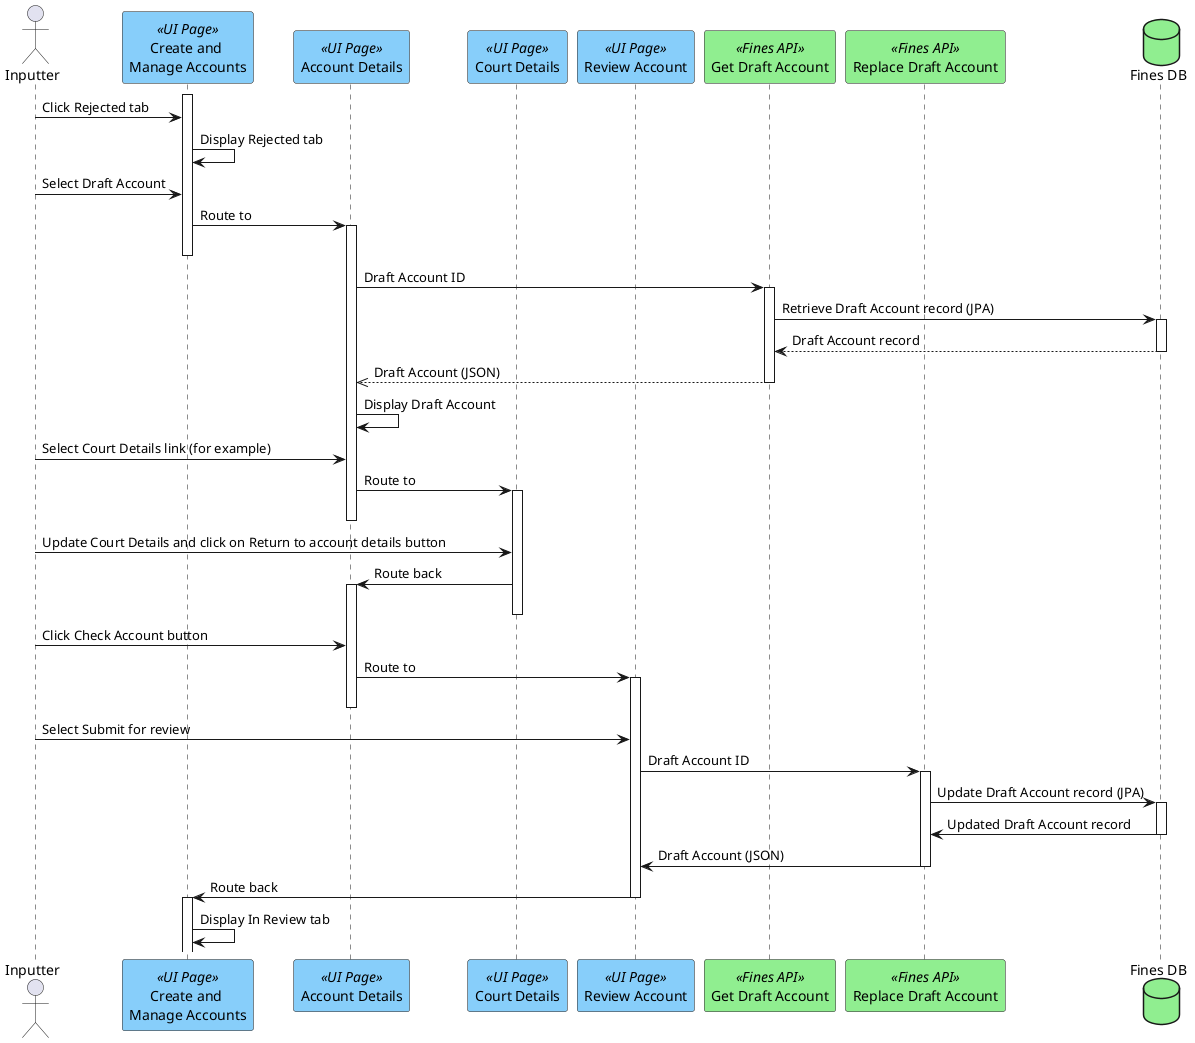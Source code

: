 @startuml
actor "Inputter" as user
participant "Create and \nManage Accounts" as page <<UI Page>> #lightskyblue
participant "Account Details" as details <<UI Page>> #lightskyblue
participant "Court Details" as court <<UI Page>> #lightskyblue
participant "Review Account" as review <<UI Page>> #lightskyblue
participant "Get Draft Account" as account <<Fines API>> #lightgreen
participant "Replace Draft Account" as replace <<Fines API>> #lightgreen
database "Fines DB" as db #lightgreen
activate page
user -> page : Click Rejected tab
page -> page : Display Rejected tab
user -> page : Select Draft Account
page -> details ++ : Route to
deactivate page
details -> account ++ : Draft Account ID
account -> db ++ : Retrieve Draft Account record (JPA)
account <-- db -- : Draft Account record
details <<-- account -- : Draft Account (JSON)
details -> details : Display Draft Account
user -> details : Select Court Details link (for example)
details -> court ++ : Route to
deactivate details
user -> court : Update Court Details and click on Return to account details button
details <- court ++ : Route back
deactivate court
user -> details : Click Check Account button
details -> review ++ : Route to
deactivate details
user -> review : Select Submit for review
review -> replace ++ : Draft Account ID
replace -> db ++ : Update Draft Account record (JPA)
replace <- db -- : Updated Draft Account record
review <- replace -- : Draft Account (JSON)
page <- review -- : Route back
activate page
page -> page : Display In Review tab
@enduml